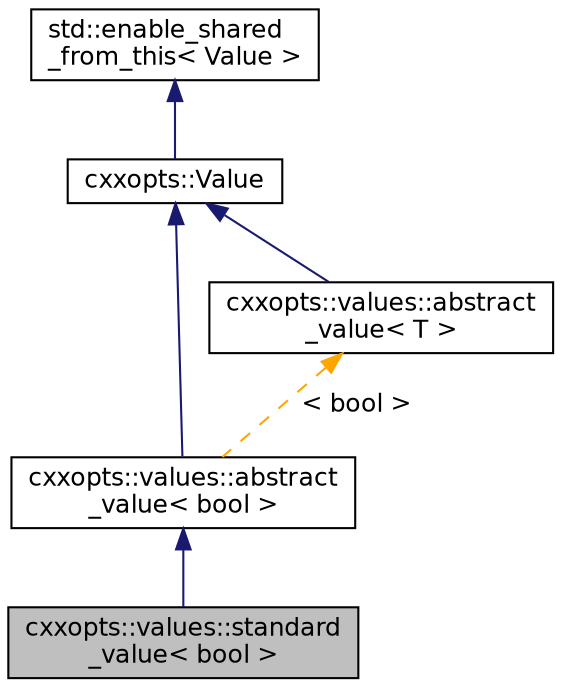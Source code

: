 digraph "cxxopts::values::standard_value&lt; bool &gt;"
{
 // INTERACTIVE_SVG=YES
 // LATEX_PDF_SIZE
  edge [fontname="Helvetica",fontsize="12",labelfontname="Helvetica",labelfontsize="12"];
  node [fontname="Helvetica",fontsize="12",shape=record];
  Node1 [label="cxxopts::values::standard\l_value\< bool \>",height=0.2,width=0.4,color="black", fillcolor="grey75", style="filled", fontcolor="black",tooltip=" "];
  Node2 -> Node1 [dir="back",color="midnightblue",fontsize="12",style="solid",fontname="Helvetica"];
  Node2 [label="cxxopts::values::abstract\l_value\< bool \>",height=0.2,width=0.4,color="black", fillcolor="white", style="filled",URL="$a01002.html",tooltip=" "];
  Node3 -> Node2 [dir="back",color="midnightblue",fontsize="12",style="solid",fontname="Helvetica"];
  Node3 [label="cxxopts::Value",height=0.2,width=0.4,color="black", fillcolor="white", style="filled",URL="$a00914.html",tooltip=" "];
  Node4 -> Node3 [dir="back",color="midnightblue",fontsize="12",style="solid",fontname="Helvetica"];
  Node4 [label="std::enable_shared\l_from_this\< Value \>",height=0.2,width=0.4,color="black", fillcolor="white", style="filled",tooltip=" "];
  Node5 -> Node2 [dir="back",color="orange",fontsize="12",style="dashed",label=" \< bool \>" ,fontname="Helvetica"];
  Node5 [label="cxxopts::values::abstract\l_value\< T \>",height=0.2,width=0.4,color="black", fillcolor="white", style="filled",URL="$a01002.html",tooltip=" "];
  Node3 -> Node5 [dir="back",color="midnightblue",fontsize="12",style="solid",fontname="Helvetica"];
}
